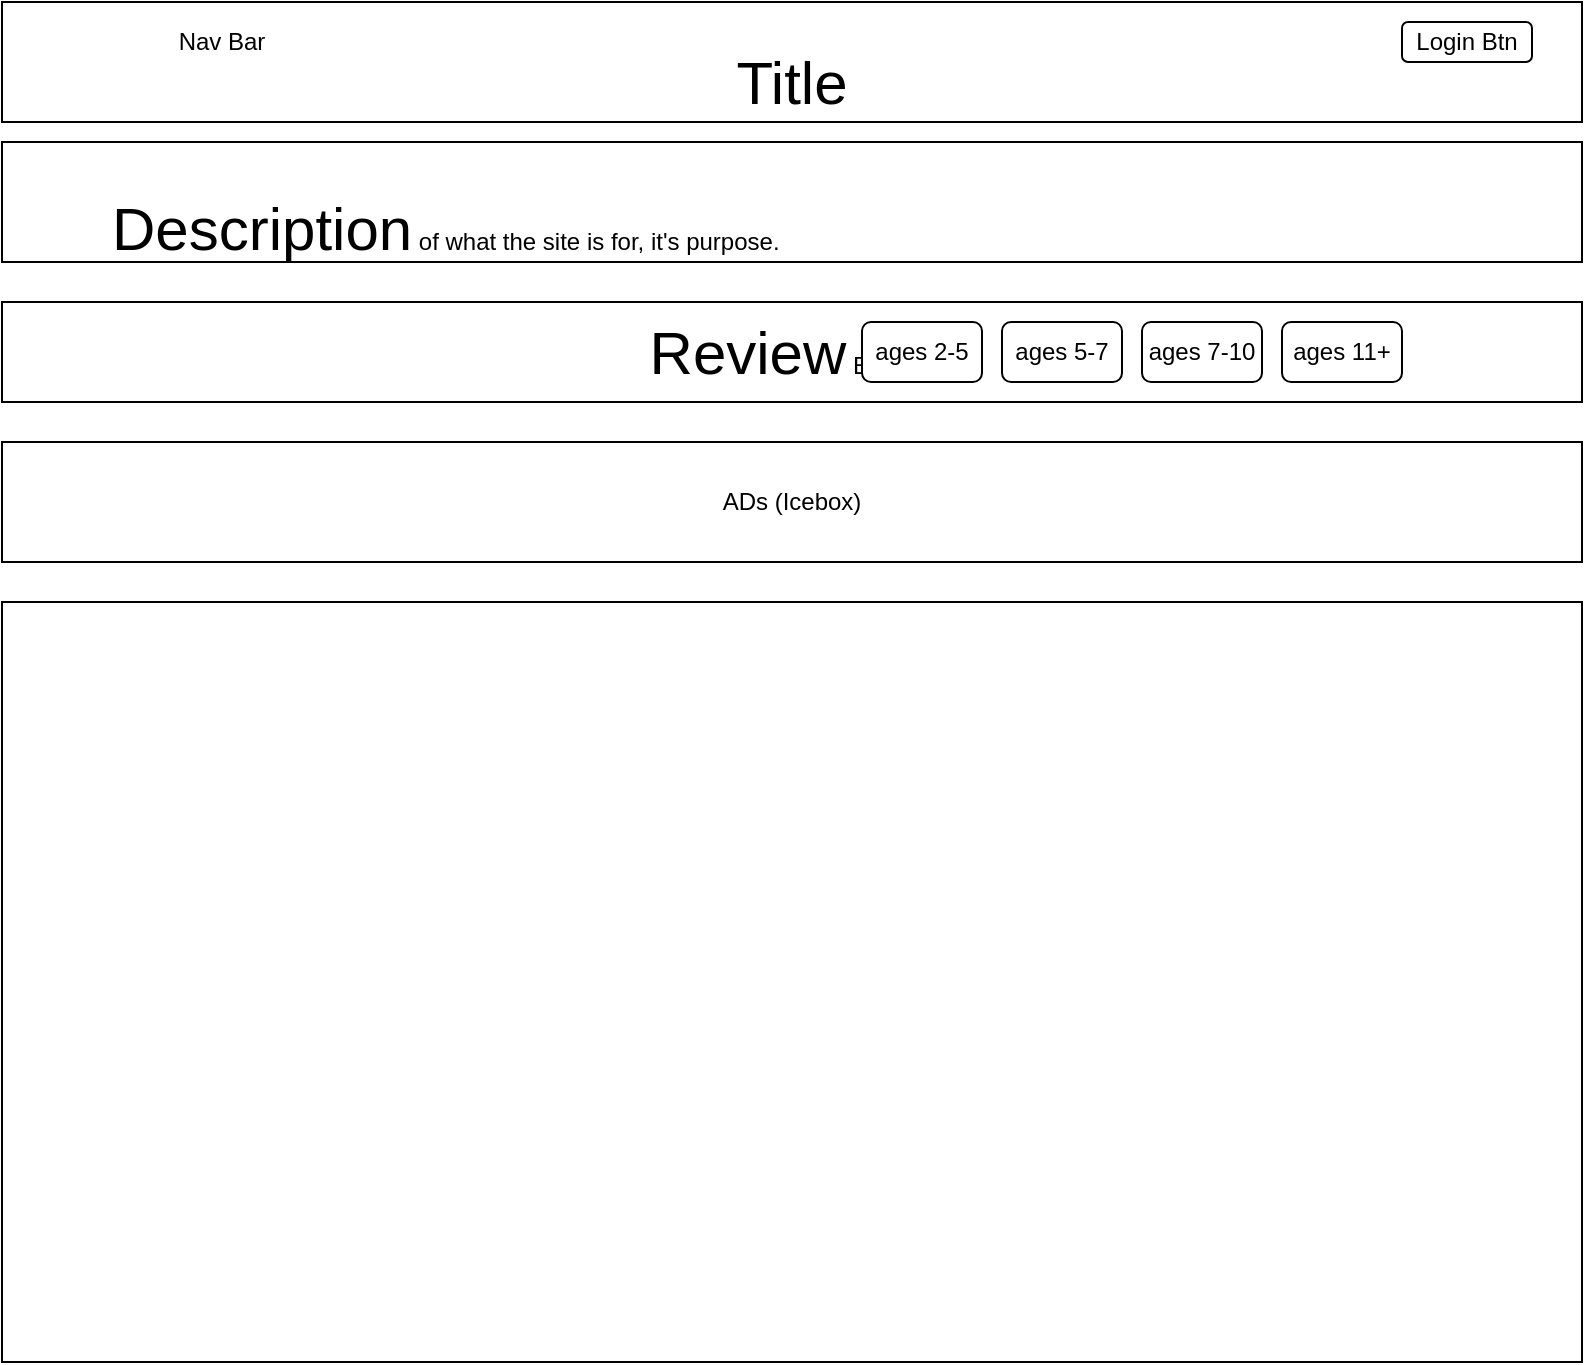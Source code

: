 <mxfile version="10.7.7" type="github"><diagram id="eIqJtcgoAjPy8BAkHkrU" name="Page-1"><mxGraphModel dx="1394" dy="773" grid="1" gridSize="10" guides="1" tooltips="1" connect="1" arrows="1" fold="1" page="1" pageScale="1" pageWidth="850" pageHeight="1100" math="0" shadow="0"><root><mxCell id="0"/><mxCell id="1" parent="0"/><mxCell id="P3dtLUGJmLrNupcICkM0-1" value="" style="rounded=0;whiteSpace=wrap;html=1;" vertex="1" parent="1"><mxGeometry x="20" y="20" width="790" height="60" as="geometry"/></mxCell><mxCell id="P3dtLUGJmLrNupcICkM0-2" value="Nav Bar" style="text;html=1;strokeColor=none;fillColor=none;align=center;verticalAlign=middle;whiteSpace=wrap;rounded=0;" vertex="1" parent="1"><mxGeometry x="70" y="30" width="120" height="20" as="geometry"/></mxCell><mxCell id="P3dtLUGJmLrNupcICkM0-4" value="&lt;font style=&quot;font-size: 30px&quot;&gt;Title&lt;/font&gt;" style="text;html=1;strokeColor=none;fillColor=none;align=center;verticalAlign=middle;whiteSpace=wrap;rounded=0;" vertex="1" parent="1"><mxGeometry x="290" y="50" width="250" height="20" as="geometry"/></mxCell><mxCell id="P3dtLUGJmLrNupcICkM0-5" value="Login Btn" style="rounded=1;whiteSpace=wrap;html=1;" vertex="1" parent="1"><mxGeometry x="720" y="30" width="65" height="20" as="geometry"/></mxCell><mxCell id="P3dtLUGJmLrNupcICkM0-7" value="&lt;font style=&quot;font-size: 30px&quot;&gt;Review&lt;/font&gt; Buttons" style="rounded=0;whiteSpace=wrap;html=1;" vertex="1" parent="1"><mxGeometry x="20" y="170" width="790" height="50" as="geometry"/></mxCell><mxCell id="P3dtLUGJmLrNupcICkM0-8" value="ages 2-5&lt;br&gt;" style="rounded=1;whiteSpace=wrap;html=1;" vertex="1" parent="1"><mxGeometry x="450" y="180" width="60" height="30" as="geometry"/></mxCell><mxCell id="P3dtLUGJmLrNupcICkM0-10" value="ages 5-7&lt;br&gt;" style="rounded=1;whiteSpace=wrap;html=1;" vertex="1" parent="1"><mxGeometry x="520" y="180" width="60" height="30" as="geometry"/></mxCell><mxCell id="P3dtLUGJmLrNupcICkM0-11" value="ages 7-10&lt;br&gt;" style="rounded=1;whiteSpace=wrap;html=1;" vertex="1" parent="1"><mxGeometry x="590" y="180" width="60" height="30" as="geometry"/></mxCell><mxCell id="P3dtLUGJmLrNupcICkM0-12" value="ages 11+&lt;br&gt;" style="rounded=1;whiteSpace=wrap;html=1;" vertex="1" parent="1"><mxGeometry x="660" y="180" width="60" height="30" as="geometry"/></mxCell><mxCell id="P3dtLUGJmLrNupcICkM0-13" value="ADs (Icebox)&lt;br&gt;" style="rounded=0;whiteSpace=wrap;html=1;" vertex="1" parent="1"><mxGeometry x="20" y="240" width="790" height="60" as="geometry"/></mxCell><mxCell id="P3dtLUGJmLrNupcICkM0-14" value="" style="rounded=0;whiteSpace=wrap;html=1;" vertex="1" parent="1"><mxGeometry x="20" y="320" width="790" height="380" as="geometry"/></mxCell><mxCell id="P3dtLUGJmLrNupcICkM0-16" value="" style="rounded=0;whiteSpace=wrap;html=1;" vertex="1" parent="1"><mxGeometry x="20" y="90" width="790" height="60" as="geometry"/></mxCell><mxCell id="P3dtLUGJmLrNupcICkM0-6" value="&lt;font style=&quot;font-size: 30px&quot;&gt;&lt;br&gt;Description&lt;/font&gt; of what the site is for, it's purpose.&lt;br&gt;" style="text;html=1;strokeColor=none;fillColor=none;spacing=5;spacingTop=-20;whiteSpace=wrap;overflow=hidden;rounded=0;" vertex="1" parent="1"><mxGeometry x="70" y="90" width="640" height="60" as="geometry"/></mxCell></root></mxGraphModel></diagram></mxfile>